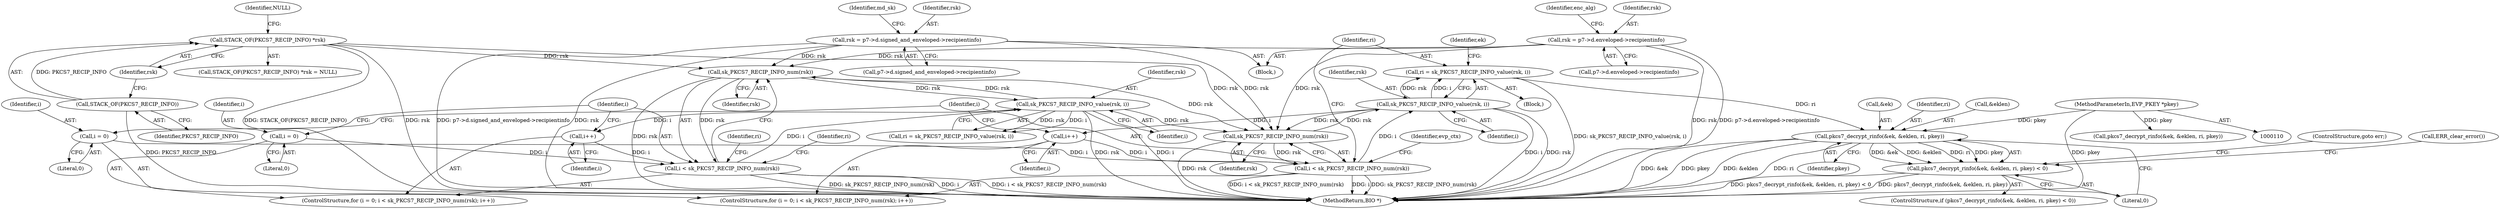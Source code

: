 digraph "0_openssl_59302b600e8d5b77ef144e447bb046fd7ab72686@API" {
"1000512" [label="(Call,pkcs7_decrypt_rinfo(&ek, &eklen, ri, pkey))"];
"1000505" [label="(Call,ri = sk_PKCS7_RECIP_INFO_value(rsk, i))"];
"1000507" [label="(Call,sk_PKCS7_RECIP_INFO_value(rsk, i))"];
"1000500" [label="(Call,sk_PKCS7_RECIP_INFO_num(rsk))"];
"1000314" [label="(Call,rsk = p7->d.enveloped->recipientinfo)"];
"1000461" [label="(Call,sk_PKCS7_RECIP_INFO_num(rsk))"];
"1000159" [label="(Call,STACK_OF(PKCS7_RECIP_INFO) *rsk)"];
"1000160" [label="(Call,STACK_OF(PKCS7_RECIP_INFO))"];
"1000468" [label="(Call,sk_PKCS7_RECIP_INFO_value(rsk, i))"];
"1000459" [label="(Call,i < sk_PKCS7_RECIP_INFO_num(rsk))"];
"1000456" [label="(Call,i = 0)"];
"1000463" [label="(Call,i++)"];
"1000257" [label="(Call,rsk = p7->d.signed_and_enveloped->recipientinfo)"];
"1000498" [label="(Call,i < sk_PKCS7_RECIP_INFO_num(rsk))"];
"1000495" [label="(Call,i = 0)"];
"1000502" [label="(Call,i++)"];
"1000112" [label="(MethodParameterIn,EVP_PKEY *pkey)"];
"1000511" [label="(Call,pkcs7_decrypt_rinfo(&ek, &eklen, ri, pkey) < 0)"];
"1000512" [label="(Call,pkcs7_decrypt_rinfo(&ek, &eklen, ri, pkey))"];
"1000509" [label="(Identifier,i)"];
"1000482" [label="(Identifier,ri)"];
"1000497" [label="(Literal,0)"];
"1000503" [label="(Identifier,i)"];
"1000467" [label="(Identifier,ri)"];
"1000316" [label="(Call,p7->d.enveloped->recipientinfo)"];
"1000500" [label="(Call,sk_PKCS7_RECIP_INFO_num(rsk))"];
"1000315" [label="(Identifier,rsk)"];
"1000221" [label="(Block,)"];
"1000462" [label="(Identifier,rsk)"];
"1000464" [label="(Identifier,i)"];
"1000258" [label="(Identifier,rsk)"];
"1000314" [label="(Call,rsk = p7->d.enveloped->recipientinfo)"];
"1000267" [label="(Identifier,md_sk)"];
"1000257" [label="(Call,rsk = p7->d.signed_and_enveloped->recipientinfo)"];
"1000495" [label="(Call,i = 0)"];
"1000513" [label="(Call,&ek)"];
"1000496" [label="(Identifier,i)"];
"1000517" [label="(Identifier,ri)"];
"1000498" [label="(Call,i < sk_PKCS7_RECIP_INFO_num(rsk))"];
"1000518" [label="(Identifier,pkey)"];
"1000502" [label="(Call,i++)"];
"1000458" [label="(Literal,0)"];
"1000505" [label="(Call,ri = sk_PKCS7_RECIP_INFO_value(rsk, i))"];
"1000499" [label="(Identifier,i)"];
"1000466" [label="(Call,ri = sk_PKCS7_RECIP_INFO_value(rsk, i))"];
"1000504" [label="(Block,)"];
"1000520" [label="(ControlStructure,goto err;)"];
"1000161" [label="(Identifier,PKCS7_RECIP_INFO)"];
"1000468" [label="(Call,sk_PKCS7_RECIP_INFO_value(rsk, i))"];
"1000457" [label="(Identifier,i)"];
"1000494" [label="(ControlStructure,for (i = 0; i < sk_PKCS7_RECIP_INFO_num(rsk); i++))"];
"1000160" [label="(Call,STACK_OF(PKCS7_RECIP_INFO))"];
"1000501" [label="(Identifier,rsk)"];
"1000460" [label="(Identifier,i)"];
"1000511" [label="(Call,pkcs7_decrypt_rinfo(&ek, &eklen, ri, pkey) < 0)"];
"1000508" [label="(Identifier,rsk)"];
"1000461" [label="(Call,sk_PKCS7_RECIP_INFO_num(rsk))"];
"1000159" [label="(Call,STACK_OF(PKCS7_RECIP_INFO) *rsk)"];
"1000162" [label="(Identifier,rsk)"];
"1000506" [label="(Identifier,ri)"];
"1000112" [label="(MethodParameterIn,EVP_PKEY *pkey)"];
"1000515" [label="(Call,&eklen)"];
"1000163" [label="(Identifier,NULL)"];
"1000725" [label="(MethodReturn,BIO *)"];
"1000514" [label="(Identifier,ek)"];
"1000470" [label="(Identifier,i)"];
"1000526" [label="(Call,pkcs7_decrypt_rinfo(&ek, &eklen, ri, pkey))"];
"1000507" [label="(Call,sk_PKCS7_RECIP_INFO_value(rsk, i))"];
"1000537" [label="(Identifier,evp_ctx)"];
"1000463" [label="(Call,i++)"];
"1000521" [label="(Call,ERR_clear_error())"];
"1000510" [label="(ControlStructure,if (pkcs7_decrypt_rinfo(&ek, &eklen, ri, pkey) < 0))"];
"1000469" [label="(Identifier,rsk)"];
"1000455" [label="(ControlStructure,for (i = 0; i < sk_PKCS7_RECIP_INFO_num(rsk); i++))"];
"1000459" [label="(Call,i < sk_PKCS7_RECIP_INFO_num(rsk))"];
"1000259" [label="(Call,p7->d.signed_and_enveloped->recipientinfo)"];
"1000158" [label="(Call,STACK_OF(PKCS7_RECIP_INFO) *rsk = NULL)"];
"1000456" [label="(Call,i = 0)"];
"1000519" [label="(Literal,0)"];
"1000324" [label="(Identifier,enc_alg)"];
"1000512" -> "1000511"  [label="AST: "];
"1000512" -> "1000518"  [label="CFG: "];
"1000513" -> "1000512"  [label="AST: "];
"1000515" -> "1000512"  [label="AST: "];
"1000517" -> "1000512"  [label="AST: "];
"1000518" -> "1000512"  [label="AST: "];
"1000519" -> "1000512"  [label="CFG: "];
"1000512" -> "1000725"  [label="DDG: &ek"];
"1000512" -> "1000725"  [label="DDG: pkey"];
"1000512" -> "1000725"  [label="DDG: &eklen"];
"1000512" -> "1000725"  [label="DDG: ri"];
"1000512" -> "1000511"  [label="DDG: &ek"];
"1000512" -> "1000511"  [label="DDG: &eklen"];
"1000512" -> "1000511"  [label="DDG: ri"];
"1000512" -> "1000511"  [label="DDG: pkey"];
"1000505" -> "1000512"  [label="DDG: ri"];
"1000112" -> "1000512"  [label="DDG: pkey"];
"1000505" -> "1000504"  [label="AST: "];
"1000505" -> "1000507"  [label="CFG: "];
"1000506" -> "1000505"  [label="AST: "];
"1000507" -> "1000505"  [label="AST: "];
"1000514" -> "1000505"  [label="CFG: "];
"1000505" -> "1000725"  [label="DDG: sk_PKCS7_RECIP_INFO_value(rsk, i)"];
"1000507" -> "1000505"  [label="DDG: rsk"];
"1000507" -> "1000505"  [label="DDG: i"];
"1000507" -> "1000509"  [label="CFG: "];
"1000508" -> "1000507"  [label="AST: "];
"1000509" -> "1000507"  [label="AST: "];
"1000507" -> "1000725"  [label="DDG: i"];
"1000507" -> "1000725"  [label="DDG: rsk"];
"1000507" -> "1000500"  [label="DDG: rsk"];
"1000507" -> "1000502"  [label="DDG: i"];
"1000500" -> "1000507"  [label="DDG: rsk"];
"1000498" -> "1000507"  [label="DDG: i"];
"1000500" -> "1000498"  [label="AST: "];
"1000500" -> "1000501"  [label="CFG: "];
"1000501" -> "1000500"  [label="AST: "];
"1000498" -> "1000500"  [label="CFG: "];
"1000500" -> "1000725"  [label="DDG: rsk"];
"1000500" -> "1000498"  [label="DDG: rsk"];
"1000314" -> "1000500"  [label="DDG: rsk"];
"1000461" -> "1000500"  [label="DDG: rsk"];
"1000159" -> "1000500"  [label="DDG: rsk"];
"1000468" -> "1000500"  [label="DDG: rsk"];
"1000257" -> "1000500"  [label="DDG: rsk"];
"1000314" -> "1000221"  [label="AST: "];
"1000314" -> "1000316"  [label="CFG: "];
"1000315" -> "1000314"  [label="AST: "];
"1000316" -> "1000314"  [label="AST: "];
"1000324" -> "1000314"  [label="CFG: "];
"1000314" -> "1000725"  [label="DDG: rsk"];
"1000314" -> "1000725"  [label="DDG: p7->d.enveloped->recipientinfo"];
"1000314" -> "1000461"  [label="DDG: rsk"];
"1000461" -> "1000459"  [label="AST: "];
"1000461" -> "1000462"  [label="CFG: "];
"1000462" -> "1000461"  [label="AST: "];
"1000459" -> "1000461"  [label="CFG: "];
"1000461" -> "1000725"  [label="DDG: rsk"];
"1000461" -> "1000459"  [label="DDG: rsk"];
"1000159" -> "1000461"  [label="DDG: rsk"];
"1000468" -> "1000461"  [label="DDG: rsk"];
"1000257" -> "1000461"  [label="DDG: rsk"];
"1000461" -> "1000468"  [label="DDG: rsk"];
"1000159" -> "1000158"  [label="AST: "];
"1000159" -> "1000162"  [label="CFG: "];
"1000160" -> "1000159"  [label="AST: "];
"1000162" -> "1000159"  [label="AST: "];
"1000163" -> "1000159"  [label="CFG: "];
"1000159" -> "1000725"  [label="DDG: STACK_OF(PKCS7_RECIP_INFO)"];
"1000159" -> "1000725"  [label="DDG: rsk"];
"1000160" -> "1000159"  [label="DDG: PKCS7_RECIP_INFO"];
"1000160" -> "1000161"  [label="CFG: "];
"1000161" -> "1000160"  [label="AST: "];
"1000162" -> "1000160"  [label="CFG: "];
"1000160" -> "1000725"  [label="DDG: PKCS7_RECIP_INFO"];
"1000468" -> "1000466"  [label="AST: "];
"1000468" -> "1000470"  [label="CFG: "];
"1000469" -> "1000468"  [label="AST: "];
"1000470" -> "1000468"  [label="AST: "];
"1000466" -> "1000468"  [label="CFG: "];
"1000468" -> "1000725"  [label="DDG: rsk"];
"1000468" -> "1000725"  [label="DDG: i"];
"1000468" -> "1000463"  [label="DDG: i"];
"1000468" -> "1000466"  [label="DDG: rsk"];
"1000468" -> "1000466"  [label="DDG: i"];
"1000459" -> "1000468"  [label="DDG: i"];
"1000459" -> "1000455"  [label="AST: "];
"1000460" -> "1000459"  [label="AST: "];
"1000467" -> "1000459"  [label="CFG: "];
"1000482" -> "1000459"  [label="CFG: "];
"1000459" -> "1000725"  [label="DDG: sk_PKCS7_RECIP_INFO_num(rsk)"];
"1000459" -> "1000725"  [label="DDG: i"];
"1000459" -> "1000725"  [label="DDG: i < sk_PKCS7_RECIP_INFO_num(rsk)"];
"1000456" -> "1000459"  [label="DDG: i"];
"1000463" -> "1000459"  [label="DDG: i"];
"1000456" -> "1000455"  [label="AST: "];
"1000456" -> "1000458"  [label="CFG: "];
"1000457" -> "1000456"  [label="AST: "];
"1000458" -> "1000456"  [label="AST: "];
"1000460" -> "1000456"  [label="CFG: "];
"1000463" -> "1000455"  [label="AST: "];
"1000463" -> "1000464"  [label="CFG: "];
"1000464" -> "1000463"  [label="AST: "];
"1000460" -> "1000463"  [label="CFG: "];
"1000257" -> "1000221"  [label="AST: "];
"1000257" -> "1000259"  [label="CFG: "];
"1000258" -> "1000257"  [label="AST: "];
"1000259" -> "1000257"  [label="AST: "];
"1000267" -> "1000257"  [label="CFG: "];
"1000257" -> "1000725"  [label="DDG: p7->d.signed_and_enveloped->recipientinfo"];
"1000257" -> "1000725"  [label="DDG: rsk"];
"1000498" -> "1000494"  [label="AST: "];
"1000499" -> "1000498"  [label="AST: "];
"1000506" -> "1000498"  [label="CFG: "];
"1000537" -> "1000498"  [label="CFG: "];
"1000498" -> "1000725"  [label="DDG: i < sk_PKCS7_RECIP_INFO_num(rsk)"];
"1000498" -> "1000725"  [label="DDG: i"];
"1000498" -> "1000725"  [label="DDG: sk_PKCS7_RECIP_INFO_num(rsk)"];
"1000495" -> "1000498"  [label="DDG: i"];
"1000502" -> "1000498"  [label="DDG: i"];
"1000495" -> "1000494"  [label="AST: "];
"1000495" -> "1000497"  [label="CFG: "];
"1000496" -> "1000495"  [label="AST: "];
"1000497" -> "1000495"  [label="AST: "];
"1000499" -> "1000495"  [label="CFG: "];
"1000502" -> "1000494"  [label="AST: "];
"1000502" -> "1000503"  [label="CFG: "];
"1000503" -> "1000502"  [label="AST: "];
"1000499" -> "1000502"  [label="CFG: "];
"1000112" -> "1000110"  [label="AST: "];
"1000112" -> "1000725"  [label="DDG: pkey"];
"1000112" -> "1000526"  [label="DDG: pkey"];
"1000511" -> "1000510"  [label="AST: "];
"1000511" -> "1000519"  [label="CFG: "];
"1000519" -> "1000511"  [label="AST: "];
"1000520" -> "1000511"  [label="CFG: "];
"1000521" -> "1000511"  [label="CFG: "];
"1000511" -> "1000725"  [label="DDG: pkcs7_decrypt_rinfo(&ek, &eklen, ri, pkey) < 0"];
"1000511" -> "1000725"  [label="DDG: pkcs7_decrypt_rinfo(&ek, &eklen, ri, pkey)"];
}
